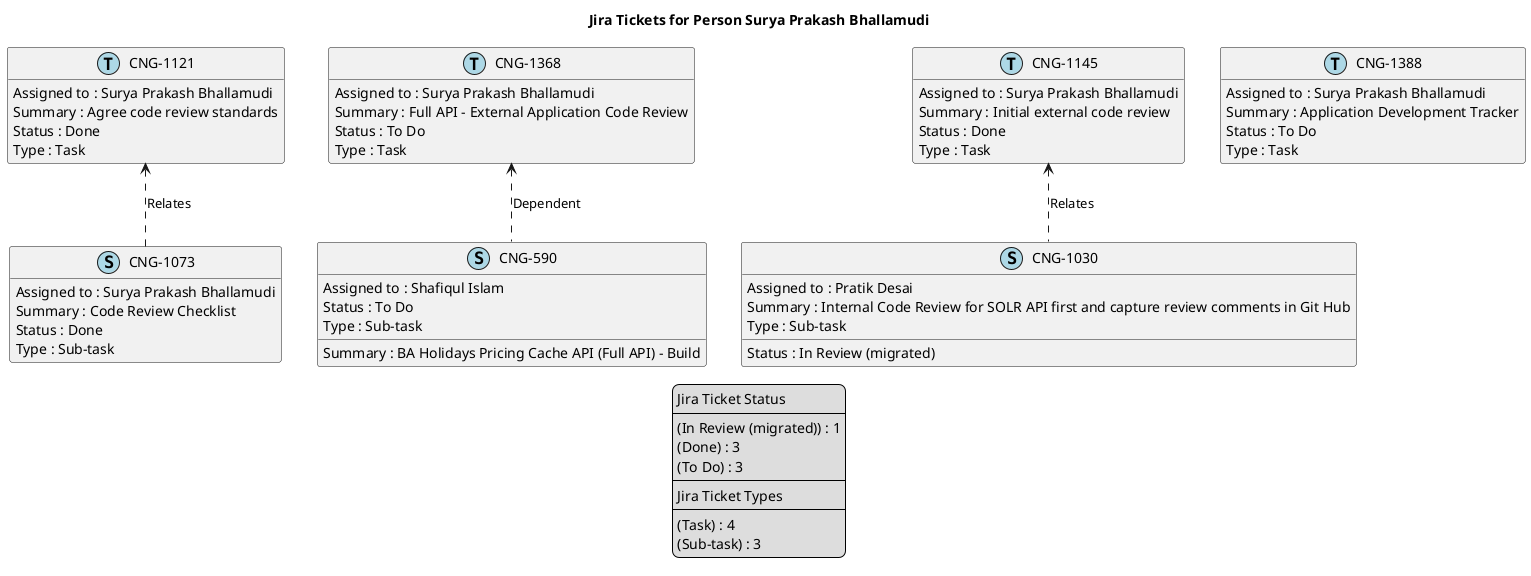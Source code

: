 @startuml
'https://plantuml.com/class-diagram

' GENERATE CLASS DIAGRAM ===========
' Generated at    : Fri May 03 10:09:58 CEST 2024

title Jira Tickets for Person Surya Prakash Bhallamudi
hide empty members

legend
Jira Ticket Status
----
(In Review (migrated)) : 1
(Done) : 3
(To Do) : 3
----
Jira Ticket Types
----
(Task) : 4
(Sub-task) : 3
end legend


' Tickets =======
class "CNG-1073" << (S,lightblue) >> {
  Assigned to : Surya Prakash Bhallamudi
  Summary : Code Review Checklist 
  Status : Done
  Type : Sub-task
}

class "CNG-590" << (S,lightblue) >> {
  Assigned to : Shafiqul Islam
  Summary : BA Holidays Pricing Cache API (Full API) - Build
  Status : To Do
  Type : Sub-task
}

class "CNG-1030" << (S,lightblue) >> {
  Assigned to : Pratik Desai
  Summary : Internal Code Review for SOLR API first and capture review comments in Git Hub
  Status : In Review (migrated)
  Type : Sub-task
}

class "CNG-1368" << (T,lightblue) >> {
  Assigned to : Surya Prakash Bhallamudi
  Summary : Full API - External Application Code Review 
  Status : To Do
  Type : Task
}

class "CNG-1145" << (T,lightblue) >> {
  Assigned to : Surya Prakash Bhallamudi
  Summary : Initial external code review
  Status : Done
  Type : Task
}

class "CNG-1388" << (T,lightblue) >> {
  Assigned to : Surya Prakash Bhallamudi
  Summary : Application Development Tracker
  Status : To Do
  Type : Task
}

class "CNG-1121" << (T,lightblue) >> {
  Assigned to : Surya Prakash Bhallamudi
  Summary : Agree code review standards 
  Status : Done
  Type : Task
}



' Links =======
"CNG-1145" <.. "CNG-1030" : Relates
"CNG-1368" <.. "CNG-590" : Dependent
"CNG-1121" <.. "CNG-1073" : Relates


@enduml
